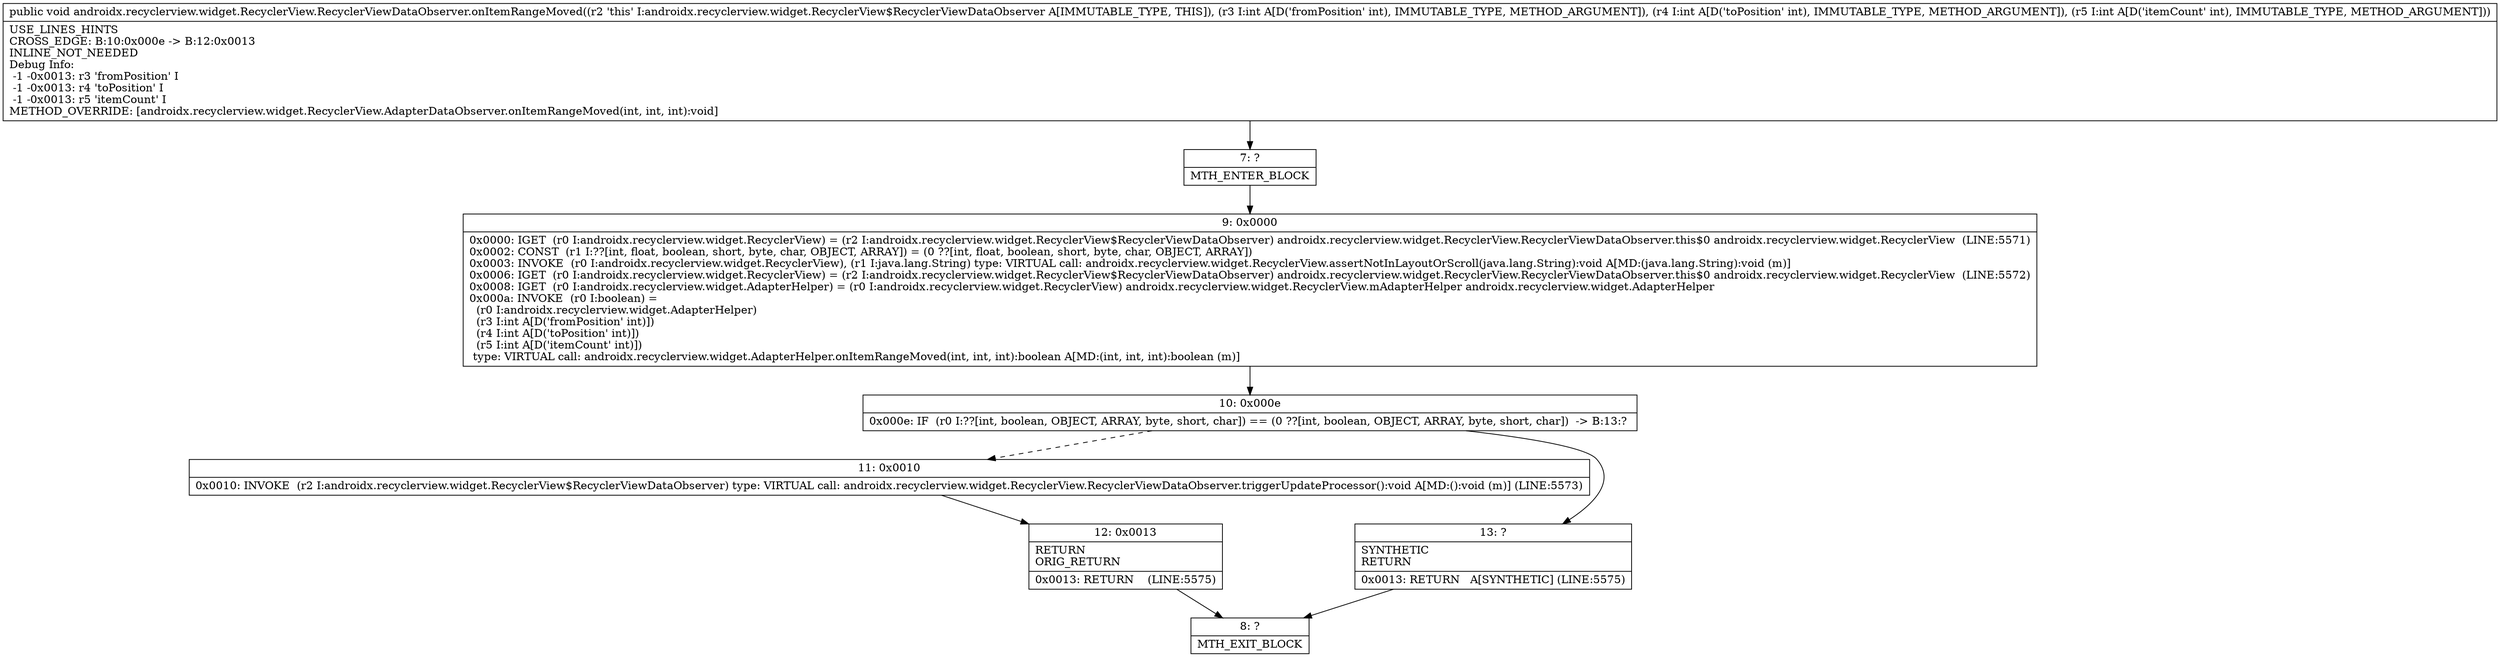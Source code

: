 digraph "CFG forandroidx.recyclerview.widget.RecyclerView.RecyclerViewDataObserver.onItemRangeMoved(III)V" {
Node_7 [shape=record,label="{7\:\ ?|MTH_ENTER_BLOCK\l}"];
Node_9 [shape=record,label="{9\:\ 0x0000|0x0000: IGET  (r0 I:androidx.recyclerview.widget.RecyclerView) = (r2 I:androidx.recyclerview.widget.RecyclerView$RecyclerViewDataObserver) androidx.recyclerview.widget.RecyclerView.RecyclerViewDataObserver.this$0 androidx.recyclerview.widget.RecyclerView  (LINE:5571)\l0x0002: CONST  (r1 I:??[int, float, boolean, short, byte, char, OBJECT, ARRAY]) = (0 ??[int, float, boolean, short, byte, char, OBJECT, ARRAY]) \l0x0003: INVOKE  (r0 I:androidx.recyclerview.widget.RecyclerView), (r1 I:java.lang.String) type: VIRTUAL call: androidx.recyclerview.widget.RecyclerView.assertNotInLayoutOrScroll(java.lang.String):void A[MD:(java.lang.String):void (m)]\l0x0006: IGET  (r0 I:androidx.recyclerview.widget.RecyclerView) = (r2 I:androidx.recyclerview.widget.RecyclerView$RecyclerViewDataObserver) androidx.recyclerview.widget.RecyclerView.RecyclerViewDataObserver.this$0 androidx.recyclerview.widget.RecyclerView  (LINE:5572)\l0x0008: IGET  (r0 I:androidx.recyclerview.widget.AdapterHelper) = (r0 I:androidx.recyclerview.widget.RecyclerView) androidx.recyclerview.widget.RecyclerView.mAdapterHelper androidx.recyclerview.widget.AdapterHelper \l0x000a: INVOKE  (r0 I:boolean) = \l  (r0 I:androidx.recyclerview.widget.AdapterHelper)\l  (r3 I:int A[D('fromPosition' int)])\l  (r4 I:int A[D('toPosition' int)])\l  (r5 I:int A[D('itemCount' int)])\l type: VIRTUAL call: androidx.recyclerview.widget.AdapterHelper.onItemRangeMoved(int, int, int):boolean A[MD:(int, int, int):boolean (m)]\l}"];
Node_10 [shape=record,label="{10\:\ 0x000e|0x000e: IF  (r0 I:??[int, boolean, OBJECT, ARRAY, byte, short, char]) == (0 ??[int, boolean, OBJECT, ARRAY, byte, short, char])  \-\> B:13:? \l}"];
Node_11 [shape=record,label="{11\:\ 0x0010|0x0010: INVOKE  (r2 I:androidx.recyclerview.widget.RecyclerView$RecyclerViewDataObserver) type: VIRTUAL call: androidx.recyclerview.widget.RecyclerView.RecyclerViewDataObserver.triggerUpdateProcessor():void A[MD:():void (m)] (LINE:5573)\l}"];
Node_12 [shape=record,label="{12\:\ 0x0013|RETURN\lORIG_RETURN\l|0x0013: RETURN    (LINE:5575)\l}"];
Node_8 [shape=record,label="{8\:\ ?|MTH_EXIT_BLOCK\l}"];
Node_13 [shape=record,label="{13\:\ ?|SYNTHETIC\lRETURN\l|0x0013: RETURN   A[SYNTHETIC] (LINE:5575)\l}"];
MethodNode[shape=record,label="{public void androidx.recyclerview.widget.RecyclerView.RecyclerViewDataObserver.onItemRangeMoved((r2 'this' I:androidx.recyclerview.widget.RecyclerView$RecyclerViewDataObserver A[IMMUTABLE_TYPE, THIS]), (r3 I:int A[D('fromPosition' int), IMMUTABLE_TYPE, METHOD_ARGUMENT]), (r4 I:int A[D('toPosition' int), IMMUTABLE_TYPE, METHOD_ARGUMENT]), (r5 I:int A[D('itemCount' int), IMMUTABLE_TYPE, METHOD_ARGUMENT]))  | USE_LINES_HINTS\lCROSS_EDGE: B:10:0x000e \-\> B:12:0x0013\lINLINE_NOT_NEEDED\lDebug Info:\l  \-1 \-0x0013: r3 'fromPosition' I\l  \-1 \-0x0013: r4 'toPosition' I\l  \-1 \-0x0013: r5 'itemCount' I\lMETHOD_OVERRIDE: [androidx.recyclerview.widget.RecyclerView.AdapterDataObserver.onItemRangeMoved(int, int, int):void]\l}"];
MethodNode -> Node_7;Node_7 -> Node_9;
Node_9 -> Node_10;
Node_10 -> Node_11[style=dashed];
Node_10 -> Node_13;
Node_11 -> Node_12;
Node_12 -> Node_8;
Node_13 -> Node_8;
}

